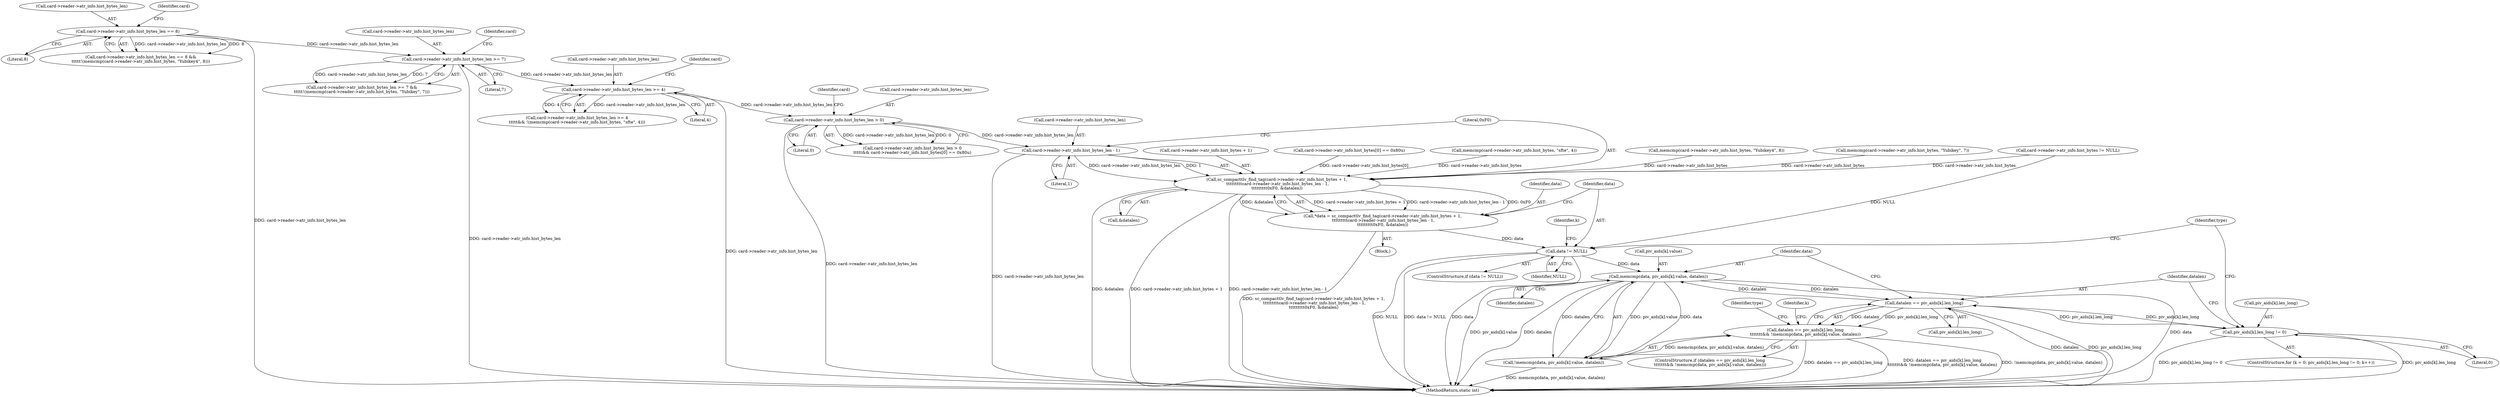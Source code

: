 digraph "0_OpenSC_8fe377e93b4b56060e5bbfb6f3142ceaeca744fa_15@API" {
"1000299" [label="(Call,card->reader->atr_info.hist_bytes_len - 1)"];
"1000264" [label="(Call,card->reader->atr_info.hist_bytes_len > 0)"];
"1000237" [label="(Call,card->reader->atr_info.hist_bytes_len >= 4)"];
"1000210" [label="(Call,card->reader->atr_info.hist_bytes_len >= 7)"];
"1000183" [label="(Call,card->reader->atr_info.hist_bytes_len == 8)"];
"1000289" [label="(Call,sc_compacttlv_find_tag(card->reader->atr_info.hist_bytes + 1,\n \t\t\t\t\t\t\t\t\tcard->reader->atr_info.hist_bytes_len - 1,\n\t\t\t\t\t\t\t\t\t0xF0, &datalen))"];
"1000287" [label="(Call,*data = sc_compacttlv_find_tag(card->reader->atr_info.hist_bytes + 1,\n \t\t\t\t\t\t\t\t\tcard->reader->atr_info.hist_bytes_len - 1,\n\t\t\t\t\t\t\t\t\t0xF0, &datalen))"];
"1000312" [label="(Call,data != NULL)"];
"1000341" [label="(Call,memcmp(data, piv_aids[k].value, datalen))"];
"1000333" [label="(Call,datalen == piv_aids[k].len_long)"];
"1000321" [label="(Call,piv_aids[k].len_long != 0)"];
"1000332" [label="(Call,datalen == piv_aids[k].len_long\n\t\t\t\t\t\t\t&& !memcmp(data, piv_aids[k].value, datalen))"];
"1000340" [label="(Call,!memcmp(data, piv_aids[k].value, datalen))"];
"1000210" [label="(Call,card->reader->atr_info.hist_bytes_len >= 7)"];
"1000322" [label="(Call,piv_aids[k].len_long)"];
"1000272" [label="(Literal,0)"];
"1000278" [label="(Identifier,card)"];
"1000299" [label="(Call,card->reader->atr_info.hist_bytes_len - 1)"];
"1000335" [label="(Call,piv_aids[k].len_long)"];
"1000321" [label="(Call,piv_aids[k].len_long != 0)"];
"1000251" [label="(Identifier,card)"];
"1000211" [label="(Call,card->reader->atr_info.hist_bytes_len)"];
"1000287" [label="(Call,*data = sc_compacttlv_find_tag(card->reader->atr_info.hist_bytes + 1,\n \t\t\t\t\t\t\t\t\tcard->reader->atr_info.hist_bytes_len - 1,\n\t\t\t\t\t\t\t\t\t0xF0, &datalen))"];
"1000309" [label="(Call,&datalen)"];
"1000329" [label="(Identifier,k)"];
"1000220" [label="(Call,memcmp(card->reader->atr_info.hist_bytes, \"Yubikey\", 7))"];
"1000343" [label="(Call,piv_aids[k].value)"];
"1000237" [label="(Call,card->reader->atr_info.hist_bytes_len >= 4)"];
"1000218" [label="(Literal,7)"];
"1000263" [label="(Call,card->reader->atr_info.hist_bytes_len > 0\n\t\t\t\t\t&& card->reader->atr_info.hist_bytes[0] == 0x80u)"];
"1000171" [label="(Call,card->reader->atr_info.hist_bytes != NULL)"];
"1000289" [label="(Call,sc_compacttlv_find_tag(card->reader->atr_info.hist_bytes + 1,\n \t\t\t\t\t\t\t\t\tcard->reader->atr_info.hist_bytes_len - 1,\n\t\t\t\t\t\t\t\t\t0xF0, &datalen))"];
"1000356" [label="(Identifier,type)"];
"1000290" [label="(Call,card->reader->atr_info.hist_bytes + 1)"];
"1000342" [label="(Identifier,data)"];
"1000332" [label="(Call,datalen == piv_aids[k].len_long\n\t\t\t\t\t\t\t&& !memcmp(data, piv_aids[k].value, datalen))"];
"1000182" [label="(Call,card->reader->atr_info.hist_bytes_len == 8 &&\n\t\t\t\t\t!(memcmp(card->reader->atr_info.hist_bytes, \"Yubikey4\", 8)))"];
"1000348" [label="(Identifier,datalen)"];
"1000183" [label="(Call,card->reader->atr_info.hist_bytes_len == 8)"];
"1000288" [label="(Identifier,data)"];
"1000264" [label="(Call,card->reader->atr_info.hist_bytes_len > 0)"];
"1000184" [label="(Call,card->reader->atr_info.hist_bytes_len)"];
"1000313" [label="(Identifier,data)"];
"1000331" [label="(ControlStructure,if (datalen == piv_aids[k].len_long\n\t\t\t\t\t\t\t&& !memcmp(data, piv_aids[k].value, datalen)))"];
"1000311" [label="(ControlStructure,if (data != NULL))"];
"1000341" [label="(Call,memcmp(data, piv_aids[k].value, datalen))"];
"1000351" [label="(Identifier,type)"];
"1000238" [label="(Call,card->reader->atr_info.hist_bytes_len)"];
"1000334" [label="(Identifier,datalen)"];
"1000209" [label="(Call,card->reader->atr_info.hist_bytes_len >= 7 &&\n\t\t\t\t\t!(memcmp(card->reader->atr_info.hist_bytes, \"Yubikey\", 7)))"];
"1000245" [label="(Literal,4)"];
"1000273" [label="(Call,card->reader->atr_info.hist_bytes[0] == 0x80u)"];
"1000224" [label="(Identifier,card)"];
"1000236" [label="(Call,card->reader->atr_info.hist_bytes_len >= 4\n\t\t\t\t\t&& !(memcmp(card->reader->atr_info.hist_bytes, \"sfte\", 4)))"];
"1000314" [label="(Identifier,NULL)"];
"1000333" [label="(Call,datalen == piv_aids[k].len_long)"];
"1000526" [label="(MethodReturn,static int)"];
"1000340" [label="(Call,!memcmp(data, piv_aids[k].value, datalen))"];
"1000317" [label="(ControlStructure,for (k = 0; piv_aids[k].len_long != 0; k++))"];
"1000327" [label="(Literal,0)"];
"1000247" [label="(Call,memcmp(card->reader->atr_info.hist_bytes, \"sfte\", 4))"];
"1000191" [label="(Literal,8)"];
"1000307" [label="(Literal,1)"];
"1000265" [label="(Call,card->reader->atr_info.hist_bytes_len)"];
"1000308" [label="(Literal,0xF0)"];
"1000312" [label="(Call,data != NULL)"];
"1000284" [label="(Block,)"];
"1000197" [label="(Identifier,card)"];
"1000319" [label="(Identifier,k)"];
"1000300" [label="(Call,card->reader->atr_info.hist_bytes_len)"];
"1000193" [label="(Call,memcmp(card->reader->atr_info.hist_bytes, \"Yubikey4\", 8))"];
"1000299" -> "1000289"  [label="AST: "];
"1000299" -> "1000307"  [label="CFG: "];
"1000300" -> "1000299"  [label="AST: "];
"1000307" -> "1000299"  [label="AST: "];
"1000308" -> "1000299"  [label="CFG: "];
"1000299" -> "1000526"  [label="DDG: card->reader->atr_info.hist_bytes_len"];
"1000299" -> "1000289"  [label="DDG: card->reader->atr_info.hist_bytes_len"];
"1000299" -> "1000289"  [label="DDG: 1"];
"1000264" -> "1000299"  [label="DDG: card->reader->atr_info.hist_bytes_len"];
"1000264" -> "1000263"  [label="AST: "];
"1000264" -> "1000272"  [label="CFG: "];
"1000265" -> "1000264"  [label="AST: "];
"1000272" -> "1000264"  [label="AST: "];
"1000278" -> "1000264"  [label="CFG: "];
"1000263" -> "1000264"  [label="CFG: "];
"1000264" -> "1000526"  [label="DDG: card->reader->atr_info.hist_bytes_len"];
"1000264" -> "1000263"  [label="DDG: card->reader->atr_info.hist_bytes_len"];
"1000264" -> "1000263"  [label="DDG: 0"];
"1000237" -> "1000264"  [label="DDG: card->reader->atr_info.hist_bytes_len"];
"1000237" -> "1000236"  [label="AST: "];
"1000237" -> "1000245"  [label="CFG: "];
"1000238" -> "1000237"  [label="AST: "];
"1000245" -> "1000237"  [label="AST: "];
"1000251" -> "1000237"  [label="CFG: "];
"1000236" -> "1000237"  [label="CFG: "];
"1000237" -> "1000526"  [label="DDG: card->reader->atr_info.hist_bytes_len"];
"1000237" -> "1000236"  [label="DDG: card->reader->atr_info.hist_bytes_len"];
"1000237" -> "1000236"  [label="DDG: 4"];
"1000210" -> "1000237"  [label="DDG: card->reader->atr_info.hist_bytes_len"];
"1000210" -> "1000209"  [label="AST: "];
"1000210" -> "1000218"  [label="CFG: "];
"1000211" -> "1000210"  [label="AST: "];
"1000218" -> "1000210"  [label="AST: "];
"1000224" -> "1000210"  [label="CFG: "];
"1000209" -> "1000210"  [label="CFG: "];
"1000210" -> "1000526"  [label="DDG: card->reader->atr_info.hist_bytes_len"];
"1000210" -> "1000209"  [label="DDG: card->reader->atr_info.hist_bytes_len"];
"1000210" -> "1000209"  [label="DDG: 7"];
"1000183" -> "1000210"  [label="DDG: card->reader->atr_info.hist_bytes_len"];
"1000183" -> "1000182"  [label="AST: "];
"1000183" -> "1000191"  [label="CFG: "];
"1000184" -> "1000183"  [label="AST: "];
"1000191" -> "1000183"  [label="AST: "];
"1000197" -> "1000183"  [label="CFG: "];
"1000182" -> "1000183"  [label="CFG: "];
"1000183" -> "1000526"  [label="DDG: card->reader->atr_info.hist_bytes_len"];
"1000183" -> "1000182"  [label="DDG: card->reader->atr_info.hist_bytes_len"];
"1000183" -> "1000182"  [label="DDG: 8"];
"1000289" -> "1000287"  [label="AST: "];
"1000289" -> "1000309"  [label="CFG: "];
"1000290" -> "1000289"  [label="AST: "];
"1000308" -> "1000289"  [label="AST: "];
"1000309" -> "1000289"  [label="AST: "];
"1000287" -> "1000289"  [label="CFG: "];
"1000289" -> "1000526"  [label="DDG: &datalen"];
"1000289" -> "1000526"  [label="DDG: card->reader->atr_info.hist_bytes + 1"];
"1000289" -> "1000526"  [label="DDG: card->reader->atr_info.hist_bytes_len - 1"];
"1000289" -> "1000287"  [label="DDG: card->reader->atr_info.hist_bytes + 1"];
"1000289" -> "1000287"  [label="DDG: card->reader->atr_info.hist_bytes_len - 1"];
"1000289" -> "1000287"  [label="DDG: 0xF0"];
"1000289" -> "1000287"  [label="DDG: &datalen"];
"1000247" -> "1000289"  [label="DDG: card->reader->atr_info.hist_bytes"];
"1000171" -> "1000289"  [label="DDG: card->reader->atr_info.hist_bytes"];
"1000273" -> "1000289"  [label="DDG: card->reader->atr_info.hist_bytes[0]"];
"1000220" -> "1000289"  [label="DDG: card->reader->atr_info.hist_bytes"];
"1000193" -> "1000289"  [label="DDG: card->reader->atr_info.hist_bytes"];
"1000287" -> "1000284"  [label="AST: "];
"1000288" -> "1000287"  [label="AST: "];
"1000313" -> "1000287"  [label="CFG: "];
"1000287" -> "1000526"  [label="DDG: sc_compacttlv_find_tag(card->reader->atr_info.hist_bytes + 1,\n \t\t\t\t\t\t\t\t\tcard->reader->atr_info.hist_bytes_len - 1,\n\t\t\t\t\t\t\t\t\t0xF0, &datalen)"];
"1000287" -> "1000312"  [label="DDG: data"];
"1000312" -> "1000311"  [label="AST: "];
"1000312" -> "1000314"  [label="CFG: "];
"1000313" -> "1000312"  [label="AST: "];
"1000314" -> "1000312"  [label="AST: "];
"1000319" -> "1000312"  [label="CFG: "];
"1000356" -> "1000312"  [label="CFG: "];
"1000312" -> "1000526"  [label="DDG: data != NULL"];
"1000312" -> "1000526"  [label="DDG: data"];
"1000312" -> "1000526"  [label="DDG: NULL"];
"1000171" -> "1000312"  [label="DDG: NULL"];
"1000312" -> "1000341"  [label="DDG: data"];
"1000341" -> "1000340"  [label="AST: "];
"1000341" -> "1000348"  [label="CFG: "];
"1000342" -> "1000341"  [label="AST: "];
"1000343" -> "1000341"  [label="AST: "];
"1000348" -> "1000341"  [label="AST: "];
"1000340" -> "1000341"  [label="CFG: "];
"1000341" -> "1000526"  [label="DDG: piv_aids[k].value"];
"1000341" -> "1000526"  [label="DDG: datalen"];
"1000341" -> "1000526"  [label="DDG: data"];
"1000341" -> "1000333"  [label="DDG: datalen"];
"1000341" -> "1000340"  [label="DDG: data"];
"1000341" -> "1000340"  [label="DDG: piv_aids[k].value"];
"1000341" -> "1000340"  [label="DDG: datalen"];
"1000333" -> "1000341"  [label="DDG: datalen"];
"1000333" -> "1000332"  [label="AST: "];
"1000333" -> "1000335"  [label="CFG: "];
"1000334" -> "1000333"  [label="AST: "];
"1000335" -> "1000333"  [label="AST: "];
"1000342" -> "1000333"  [label="CFG: "];
"1000332" -> "1000333"  [label="CFG: "];
"1000333" -> "1000526"  [label="DDG: datalen"];
"1000333" -> "1000526"  [label="DDG: piv_aids[k].len_long"];
"1000333" -> "1000321"  [label="DDG: piv_aids[k].len_long"];
"1000333" -> "1000332"  [label="DDG: datalen"];
"1000333" -> "1000332"  [label="DDG: piv_aids[k].len_long"];
"1000321" -> "1000333"  [label="DDG: piv_aids[k].len_long"];
"1000321" -> "1000317"  [label="AST: "];
"1000321" -> "1000327"  [label="CFG: "];
"1000322" -> "1000321"  [label="AST: "];
"1000327" -> "1000321"  [label="AST: "];
"1000334" -> "1000321"  [label="CFG: "];
"1000356" -> "1000321"  [label="CFG: "];
"1000321" -> "1000526"  [label="DDG: piv_aids[k].len_long"];
"1000321" -> "1000526"  [label="DDG: piv_aids[k].len_long != 0"];
"1000332" -> "1000331"  [label="AST: "];
"1000332" -> "1000340"  [label="CFG: "];
"1000340" -> "1000332"  [label="AST: "];
"1000351" -> "1000332"  [label="CFG: "];
"1000329" -> "1000332"  [label="CFG: "];
"1000332" -> "1000526"  [label="DDG: datalen == piv_aids[k].len_long"];
"1000332" -> "1000526"  [label="DDG: datalen == piv_aids[k].len_long\n\t\t\t\t\t\t\t&& !memcmp(data, piv_aids[k].value, datalen)"];
"1000332" -> "1000526"  [label="DDG: !memcmp(data, piv_aids[k].value, datalen)"];
"1000340" -> "1000332"  [label="DDG: memcmp(data, piv_aids[k].value, datalen)"];
"1000340" -> "1000526"  [label="DDG: memcmp(data, piv_aids[k].value, datalen)"];
}
